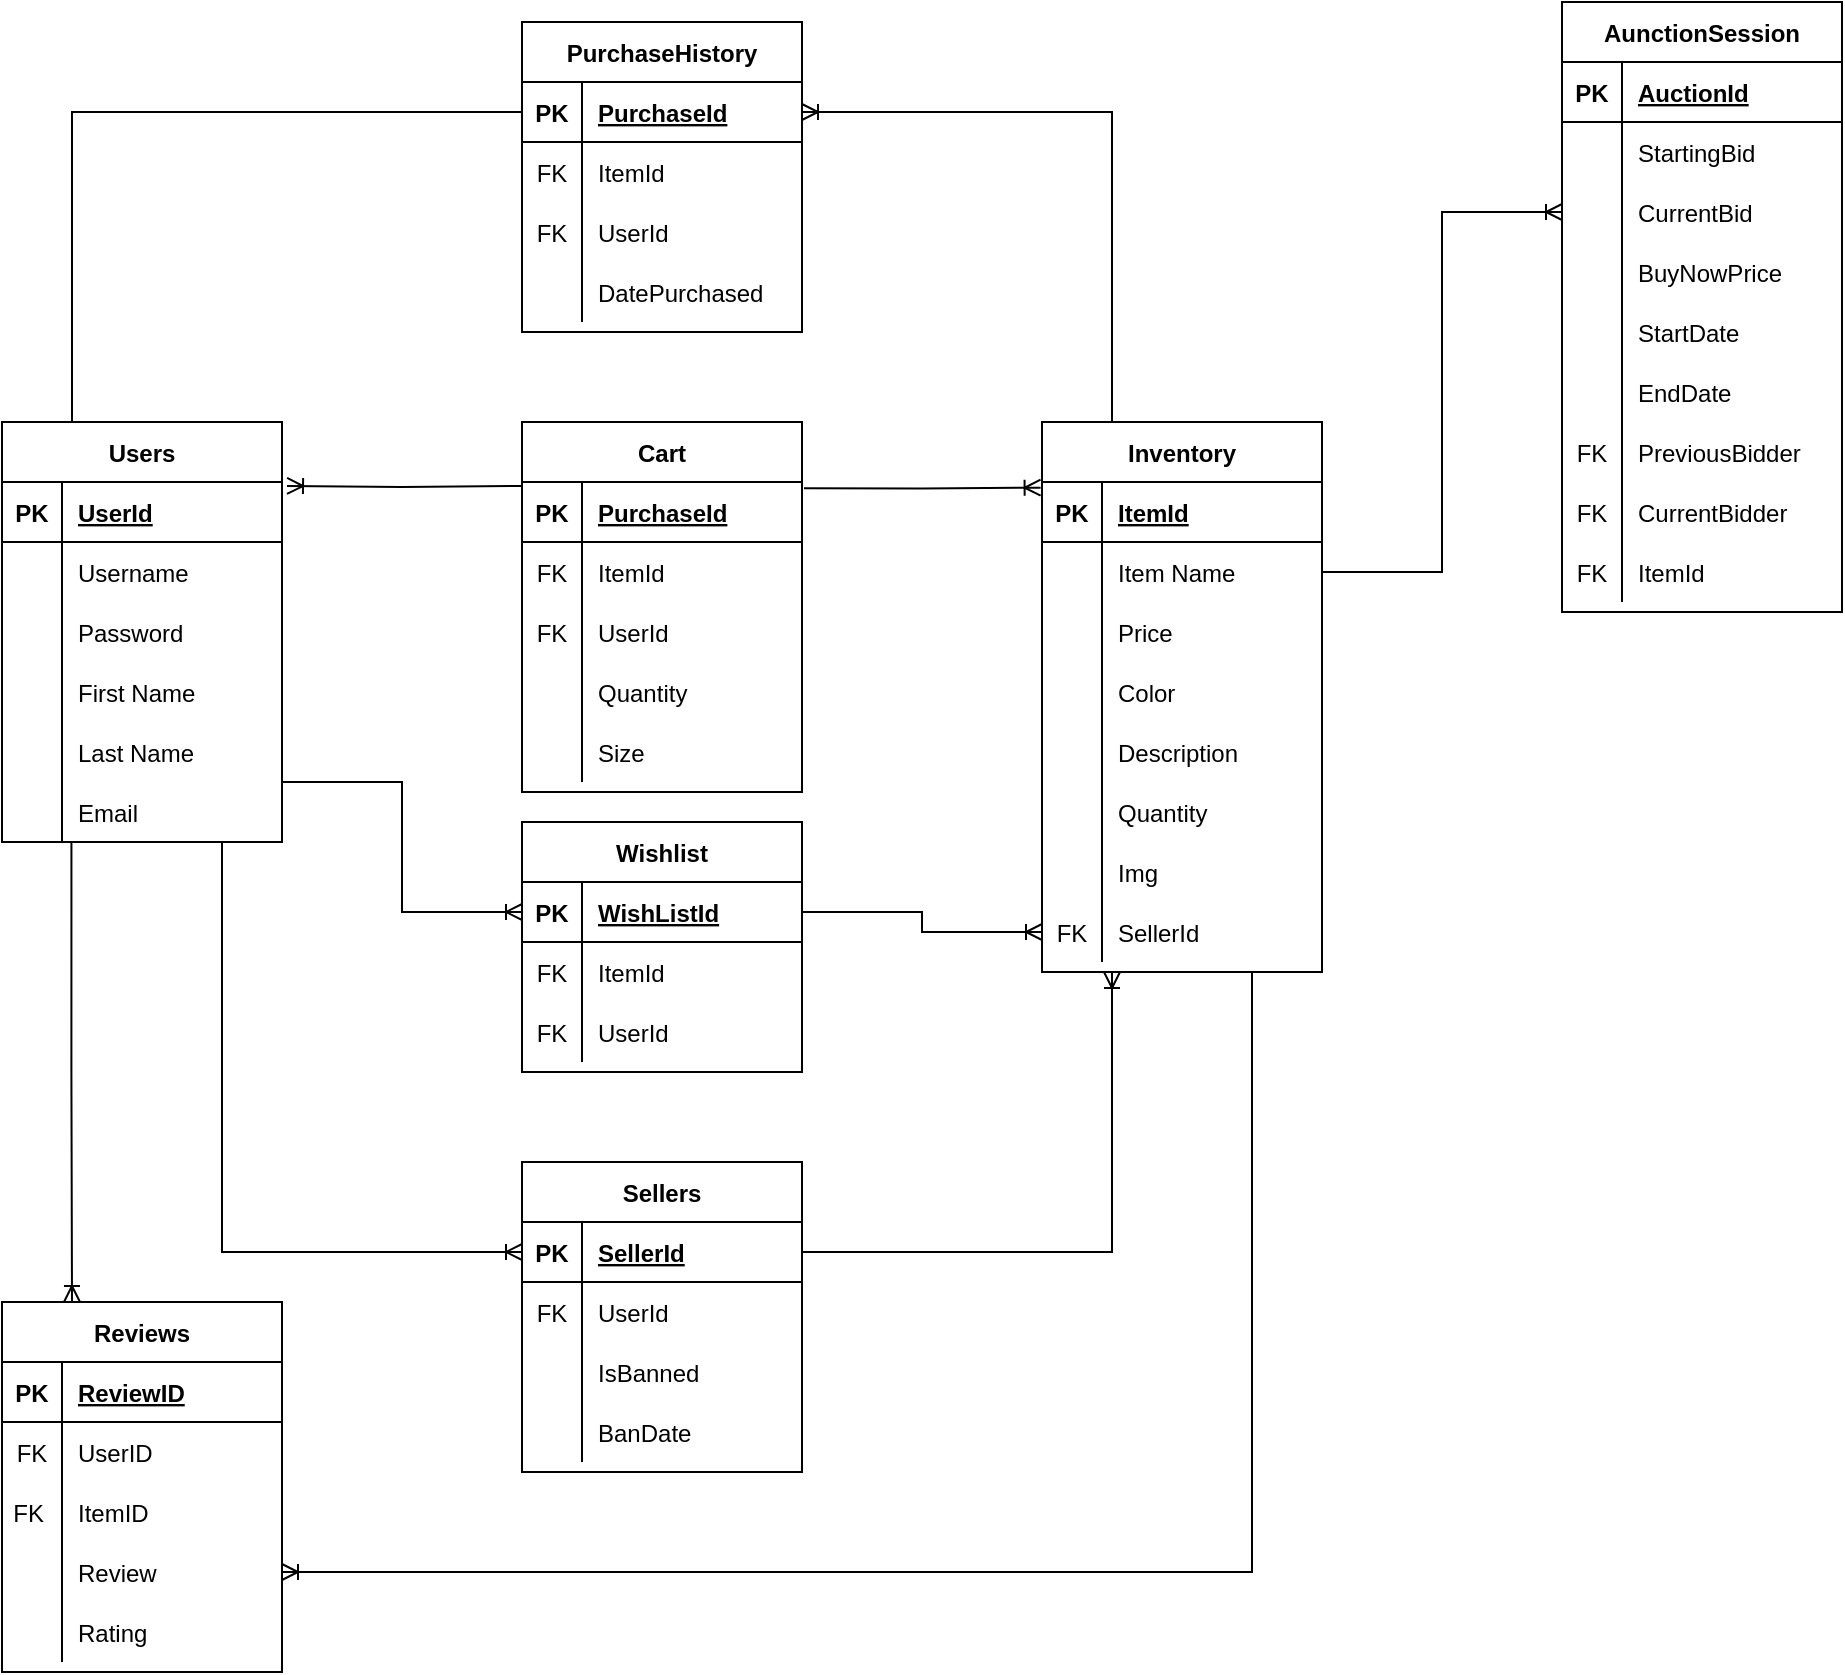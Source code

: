 <mxfile version="17.4.2" type="github">
  <diagram id="7JhVoVxikH07F7QoD8FI" name="Page-2">
    <mxGraphModel dx="886" dy="617" grid="1" gridSize="10" guides="1" tooltips="1" connect="1" arrows="1" fold="1" page="1" pageScale="1" pageWidth="1100" pageHeight="850" math="0" shadow="0">
      <root>
        <mxCell id="oi6qNUU9MiPh9IPBVdOW-0" />
        <mxCell id="oi6qNUU9MiPh9IPBVdOW-1" parent="oi6qNUU9MiPh9IPBVdOW-0" />
        <mxCell id="oi6qNUU9MiPh9IPBVdOW-2" value="Sellers" style="shape=table;startSize=30;container=1;collapsible=1;childLayout=tableLayout;fixedRows=1;rowLines=0;fontStyle=1;align=center;resizeLast=1;" parent="oi6qNUU9MiPh9IPBVdOW-1" vertex="1">
          <mxGeometry x="300" y="588" width="140" height="155" as="geometry" />
        </mxCell>
        <mxCell id="oi6qNUU9MiPh9IPBVdOW-3" value="" style="shape=partialRectangle;collapsible=0;dropTarget=0;pointerEvents=0;fillColor=none;points=[[0,0.5],[1,0.5]];portConstraint=eastwest;top=0;left=0;right=0;bottom=1;" parent="oi6qNUU9MiPh9IPBVdOW-2" vertex="1">
          <mxGeometry y="30" width="140" height="30" as="geometry" />
        </mxCell>
        <mxCell id="oi6qNUU9MiPh9IPBVdOW-4" value="PK" style="shape=partialRectangle;overflow=hidden;connectable=0;fillColor=none;top=0;left=0;bottom=0;right=0;fontStyle=1;" parent="oi6qNUU9MiPh9IPBVdOW-3" vertex="1">
          <mxGeometry width="30" height="30" as="geometry">
            <mxRectangle width="30" height="30" as="alternateBounds" />
          </mxGeometry>
        </mxCell>
        <mxCell id="oi6qNUU9MiPh9IPBVdOW-5" value="SellerId" style="shape=partialRectangle;overflow=hidden;connectable=0;fillColor=none;top=0;left=0;bottom=0;right=0;align=left;spacingLeft=6;fontStyle=5;" parent="oi6qNUU9MiPh9IPBVdOW-3" vertex="1">
          <mxGeometry x="30" width="110" height="30" as="geometry">
            <mxRectangle width="110" height="30" as="alternateBounds" />
          </mxGeometry>
        </mxCell>
        <mxCell id="oi6qNUU9MiPh9IPBVdOW-6" value="" style="shape=partialRectangle;collapsible=0;dropTarget=0;pointerEvents=0;fillColor=none;points=[[0,0.5],[1,0.5]];portConstraint=eastwest;top=0;left=0;right=0;bottom=0;" parent="oi6qNUU9MiPh9IPBVdOW-2" vertex="1">
          <mxGeometry y="60" width="140" height="30" as="geometry" />
        </mxCell>
        <mxCell id="oi6qNUU9MiPh9IPBVdOW-7" value="FK" style="shape=partialRectangle;overflow=hidden;connectable=0;fillColor=none;top=0;left=0;bottom=0;right=0;" parent="oi6qNUU9MiPh9IPBVdOW-6" vertex="1">
          <mxGeometry width="30" height="30" as="geometry">
            <mxRectangle width="30" height="30" as="alternateBounds" />
          </mxGeometry>
        </mxCell>
        <mxCell id="oi6qNUU9MiPh9IPBVdOW-8" value="UserId" style="shape=partialRectangle;overflow=hidden;connectable=0;fillColor=none;top=0;left=0;bottom=0;right=0;align=left;spacingLeft=6;" parent="oi6qNUU9MiPh9IPBVdOW-6" vertex="1">
          <mxGeometry x="30" width="110" height="30" as="geometry">
            <mxRectangle width="110" height="30" as="alternateBounds" />
          </mxGeometry>
        </mxCell>
        <mxCell id="MBwBNCy9xlh3cjOg1fX7-0" style="shape=partialRectangle;collapsible=0;dropTarget=0;pointerEvents=0;fillColor=none;points=[[0,0.5],[1,0.5]];portConstraint=eastwest;top=0;left=0;right=0;bottom=0;" parent="oi6qNUU9MiPh9IPBVdOW-2" vertex="1">
          <mxGeometry y="90" width="140" height="30" as="geometry" />
        </mxCell>
        <mxCell id="MBwBNCy9xlh3cjOg1fX7-1" style="shape=partialRectangle;overflow=hidden;connectable=0;fillColor=none;top=0;left=0;bottom=0;right=0;" parent="MBwBNCy9xlh3cjOg1fX7-0" vertex="1">
          <mxGeometry width="30" height="30" as="geometry">
            <mxRectangle width="30" height="30" as="alternateBounds" />
          </mxGeometry>
        </mxCell>
        <mxCell id="MBwBNCy9xlh3cjOg1fX7-2" value="IsBanned" style="shape=partialRectangle;overflow=hidden;connectable=0;fillColor=none;top=0;left=0;bottom=0;right=0;align=left;spacingLeft=6;" parent="MBwBNCy9xlh3cjOg1fX7-0" vertex="1">
          <mxGeometry x="30" width="110" height="30" as="geometry">
            <mxRectangle width="110" height="30" as="alternateBounds" />
          </mxGeometry>
        </mxCell>
        <mxCell id="66dwfi4fmswbgSh-Gq48-25" style="shape=partialRectangle;collapsible=0;dropTarget=0;pointerEvents=0;fillColor=none;points=[[0,0.5],[1,0.5]];portConstraint=eastwest;top=0;left=0;right=0;bottom=0;" parent="oi6qNUU9MiPh9IPBVdOW-2" vertex="1">
          <mxGeometry y="120" width="140" height="30" as="geometry" />
        </mxCell>
        <mxCell id="66dwfi4fmswbgSh-Gq48-26" style="shape=partialRectangle;overflow=hidden;connectable=0;fillColor=none;top=0;left=0;bottom=0;right=0;" parent="66dwfi4fmswbgSh-Gq48-25" vertex="1">
          <mxGeometry width="30" height="30" as="geometry">
            <mxRectangle width="30" height="30" as="alternateBounds" />
          </mxGeometry>
        </mxCell>
        <mxCell id="66dwfi4fmswbgSh-Gq48-27" value="BanDate" style="shape=partialRectangle;overflow=hidden;connectable=0;fillColor=none;top=0;left=0;bottom=0;right=0;align=left;spacingLeft=6;" parent="66dwfi4fmswbgSh-Gq48-25" vertex="1">
          <mxGeometry x="30" width="110" height="30" as="geometry">
            <mxRectangle width="110" height="30" as="alternateBounds" />
          </mxGeometry>
        </mxCell>
        <mxCell id="5vyccFxWy9Sp275mOapR-0" value="" style="edgeStyle=orthogonalEdgeStyle;rounded=0;orthogonalLoop=1;jettySize=auto;html=1;startArrow=none;startFill=0;endArrow=ERoneToMany;endFill=0;entryX=1;entryY=0.5;entryDx=0;entryDy=0;exitX=0.25;exitY=0;exitDx=0;exitDy=0;" parent="oi6qNUU9MiPh9IPBVdOW-1" source="oi6qNUU9MiPh9IPBVdOW-9" target="oi6qNUU9MiPh9IPBVdOW-65" edge="1">
          <mxGeometry relative="1" as="geometry" />
        </mxCell>
        <mxCell id="oi6qNUU9MiPh9IPBVdOW-9" value="Inventory" style="shape=table;startSize=30;container=1;collapsible=1;childLayout=tableLayout;fixedRows=1;rowLines=0;fontStyle=1;align=center;resizeLast=1;" parent="oi6qNUU9MiPh9IPBVdOW-1" vertex="1">
          <mxGeometry x="560" y="218" width="140" height="275" as="geometry" />
        </mxCell>
        <mxCell id="oi6qNUU9MiPh9IPBVdOW-10" value="" style="shape=partialRectangle;collapsible=0;dropTarget=0;pointerEvents=0;fillColor=none;points=[[0,0.5],[1,0.5]];portConstraint=eastwest;top=0;left=0;right=0;bottom=1;" parent="oi6qNUU9MiPh9IPBVdOW-9" vertex="1">
          <mxGeometry y="30" width="140" height="30" as="geometry" />
        </mxCell>
        <mxCell id="oi6qNUU9MiPh9IPBVdOW-11" value="PK" style="shape=partialRectangle;overflow=hidden;connectable=0;fillColor=none;top=0;left=0;bottom=0;right=0;fontStyle=1;" parent="oi6qNUU9MiPh9IPBVdOW-10" vertex="1">
          <mxGeometry width="30" height="30" as="geometry">
            <mxRectangle width="30" height="30" as="alternateBounds" />
          </mxGeometry>
        </mxCell>
        <mxCell id="oi6qNUU9MiPh9IPBVdOW-12" value="ItemId" style="shape=partialRectangle;overflow=hidden;connectable=0;fillColor=none;top=0;left=0;bottom=0;right=0;align=left;spacingLeft=6;fontStyle=5;" parent="oi6qNUU9MiPh9IPBVdOW-10" vertex="1">
          <mxGeometry x="30" width="110" height="30" as="geometry">
            <mxRectangle width="110" height="30" as="alternateBounds" />
          </mxGeometry>
        </mxCell>
        <mxCell id="oi6qNUU9MiPh9IPBVdOW-13" value="" style="shape=partialRectangle;collapsible=0;dropTarget=0;pointerEvents=0;fillColor=none;points=[[0,0.5],[1,0.5]];portConstraint=eastwest;top=0;left=0;right=0;bottom=0;" parent="oi6qNUU9MiPh9IPBVdOW-9" vertex="1">
          <mxGeometry y="60" width="140" height="30" as="geometry" />
        </mxCell>
        <mxCell id="oi6qNUU9MiPh9IPBVdOW-14" value="" style="shape=partialRectangle;overflow=hidden;connectable=0;fillColor=none;top=0;left=0;bottom=0;right=0;" parent="oi6qNUU9MiPh9IPBVdOW-13" vertex="1">
          <mxGeometry width="30" height="30" as="geometry">
            <mxRectangle width="30" height="30" as="alternateBounds" />
          </mxGeometry>
        </mxCell>
        <mxCell id="oi6qNUU9MiPh9IPBVdOW-15" value="Item Name" style="shape=partialRectangle;overflow=hidden;connectable=0;fillColor=none;top=0;left=0;bottom=0;right=0;align=left;spacingLeft=6;" parent="oi6qNUU9MiPh9IPBVdOW-13" vertex="1">
          <mxGeometry x="30" width="110" height="30" as="geometry">
            <mxRectangle width="110" height="30" as="alternateBounds" />
          </mxGeometry>
        </mxCell>
        <mxCell id="0i8j4x4vWlWkFWmHHSfJ-0" style="shape=partialRectangle;collapsible=0;dropTarget=0;pointerEvents=0;fillColor=none;points=[[0,0.5],[1,0.5]];portConstraint=eastwest;top=0;left=0;right=0;bottom=0;" vertex="1" parent="oi6qNUU9MiPh9IPBVdOW-9">
          <mxGeometry y="90" width="140" height="30" as="geometry" />
        </mxCell>
        <mxCell id="0i8j4x4vWlWkFWmHHSfJ-1" style="shape=partialRectangle;overflow=hidden;connectable=0;fillColor=none;top=0;left=0;bottom=0;right=0;" vertex="1" parent="0i8j4x4vWlWkFWmHHSfJ-0">
          <mxGeometry width="30" height="30" as="geometry">
            <mxRectangle width="30" height="30" as="alternateBounds" />
          </mxGeometry>
        </mxCell>
        <mxCell id="0i8j4x4vWlWkFWmHHSfJ-2" value="Price" style="shape=partialRectangle;overflow=hidden;connectable=0;fillColor=none;top=0;left=0;bottom=0;right=0;align=left;spacingLeft=6;" vertex="1" parent="0i8j4x4vWlWkFWmHHSfJ-0">
          <mxGeometry x="30" width="110" height="30" as="geometry">
            <mxRectangle width="110" height="30" as="alternateBounds" />
          </mxGeometry>
        </mxCell>
        <mxCell id="0i8j4x4vWlWkFWmHHSfJ-3" style="shape=partialRectangle;collapsible=0;dropTarget=0;pointerEvents=0;fillColor=none;points=[[0,0.5],[1,0.5]];portConstraint=eastwest;top=0;left=0;right=0;bottom=0;" vertex="1" parent="oi6qNUU9MiPh9IPBVdOW-9">
          <mxGeometry y="120" width="140" height="30" as="geometry" />
        </mxCell>
        <mxCell id="0i8j4x4vWlWkFWmHHSfJ-4" style="shape=partialRectangle;overflow=hidden;connectable=0;fillColor=none;top=0;left=0;bottom=0;right=0;" vertex="1" parent="0i8j4x4vWlWkFWmHHSfJ-3">
          <mxGeometry width="30" height="30" as="geometry">
            <mxRectangle width="30" height="30" as="alternateBounds" />
          </mxGeometry>
        </mxCell>
        <mxCell id="0i8j4x4vWlWkFWmHHSfJ-5" value="Color" style="shape=partialRectangle;overflow=hidden;connectable=0;fillColor=none;top=0;left=0;bottom=0;right=0;align=left;spacingLeft=6;" vertex="1" parent="0i8j4x4vWlWkFWmHHSfJ-3">
          <mxGeometry x="30" width="110" height="30" as="geometry">
            <mxRectangle width="110" height="30" as="alternateBounds" />
          </mxGeometry>
        </mxCell>
        <mxCell id="oi6qNUU9MiPh9IPBVdOW-16" value="" style="shape=partialRectangle;collapsible=0;dropTarget=0;pointerEvents=0;fillColor=none;points=[[0,0.5],[1,0.5]];portConstraint=eastwest;top=0;left=0;right=0;bottom=0;" parent="oi6qNUU9MiPh9IPBVdOW-9" vertex="1">
          <mxGeometry y="150" width="140" height="30" as="geometry" />
        </mxCell>
        <mxCell id="oi6qNUU9MiPh9IPBVdOW-17" value="" style="shape=partialRectangle;overflow=hidden;connectable=0;fillColor=none;top=0;left=0;bottom=0;right=0;" parent="oi6qNUU9MiPh9IPBVdOW-16" vertex="1">
          <mxGeometry width="30" height="30" as="geometry">
            <mxRectangle width="30" height="30" as="alternateBounds" />
          </mxGeometry>
        </mxCell>
        <mxCell id="oi6qNUU9MiPh9IPBVdOW-18" value="Description" style="shape=partialRectangle;overflow=hidden;connectable=0;fillColor=none;top=0;left=0;bottom=0;right=0;align=left;spacingLeft=6;" parent="oi6qNUU9MiPh9IPBVdOW-16" vertex="1">
          <mxGeometry x="30" width="110" height="30" as="geometry">
            <mxRectangle width="110" height="30" as="alternateBounds" />
          </mxGeometry>
        </mxCell>
        <mxCell id="oi6qNUU9MiPh9IPBVdOW-19" style="shape=partialRectangle;collapsible=0;dropTarget=0;pointerEvents=0;fillColor=none;points=[[0,0.5],[1,0.5]];portConstraint=eastwest;top=0;left=0;right=0;bottom=0;" parent="oi6qNUU9MiPh9IPBVdOW-9" vertex="1">
          <mxGeometry y="180" width="140" height="30" as="geometry" />
        </mxCell>
        <mxCell id="oi6qNUU9MiPh9IPBVdOW-20" style="shape=partialRectangle;overflow=hidden;connectable=0;fillColor=none;top=0;left=0;bottom=0;right=0;" parent="oi6qNUU9MiPh9IPBVdOW-19" vertex="1">
          <mxGeometry width="30" height="30" as="geometry">
            <mxRectangle width="30" height="30" as="alternateBounds" />
          </mxGeometry>
        </mxCell>
        <mxCell id="oi6qNUU9MiPh9IPBVdOW-21" value="Quantity" style="shape=partialRectangle;overflow=hidden;connectable=0;fillColor=none;top=0;left=0;bottom=0;right=0;align=left;spacingLeft=6;" parent="oi6qNUU9MiPh9IPBVdOW-19" vertex="1">
          <mxGeometry x="30" width="110" height="30" as="geometry">
            <mxRectangle width="110" height="30" as="alternateBounds" />
          </mxGeometry>
        </mxCell>
        <mxCell id="0i8j4x4vWlWkFWmHHSfJ-39" style="shape=partialRectangle;collapsible=0;dropTarget=0;pointerEvents=0;fillColor=none;points=[[0,0.5],[1,0.5]];portConstraint=eastwest;top=0;left=0;right=0;bottom=0;" vertex="1" parent="oi6qNUU9MiPh9IPBVdOW-9">
          <mxGeometry y="210" width="140" height="30" as="geometry" />
        </mxCell>
        <mxCell id="0i8j4x4vWlWkFWmHHSfJ-40" style="shape=partialRectangle;overflow=hidden;connectable=0;fillColor=none;top=0;left=0;bottom=0;right=0;" vertex="1" parent="0i8j4x4vWlWkFWmHHSfJ-39">
          <mxGeometry width="30" height="30" as="geometry">
            <mxRectangle width="30" height="30" as="alternateBounds" />
          </mxGeometry>
        </mxCell>
        <mxCell id="0i8j4x4vWlWkFWmHHSfJ-41" value="Img" style="shape=partialRectangle;overflow=hidden;connectable=0;fillColor=none;top=0;left=0;bottom=0;right=0;align=left;spacingLeft=6;" vertex="1" parent="0i8j4x4vWlWkFWmHHSfJ-39">
          <mxGeometry x="30" width="110" height="30" as="geometry">
            <mxRectangle width="110" height="30" as="alternateBounds" />
          </mxGeometry>
        </mxCell>
        <mxCell id="oi6qNUU9MiPh9IPBVdOW-22" style="shape=partialRectangle;collapsible=0;dropTarget=0;pointerEvents=0;fillColor=none;points=[[0,0.5],[1,0.5]];portConstraint=eastwest;top=0;left=0;right=0;bottom=0;" parent="oi6qNUU9MiPh9IPBVdOW-9" vertex="1">
          <mxGeometry y="240" width="140" height="30" as="geometry" />
        </mxCell>
        <mxCell id="oi6qNUU9MiPh9IPBVdOW-23" value="FK" style="shape=partialRectangle;overflow=hidden;connectable=0;fillColor=none;top=0;left=0;bottom=0;right=0;" parent="oi6qNUU9MiPh9IPBVdOW-22" vertex="1">
          <mxGeometry width="30" height="30" as="geometry">
            <mxRectangle width="30" height="30" as="alternateBounds" />
          </mxGeometry>
        </mxCell>
        <mxCell id="oi6qNUU9MiPh9IPBVdOW-24" value="SellerId" style="shape=partialRectangle;overflow=hidden;connectable=0;fillColor=none;top=0;left=0;bottom=0;right=0;align=left;spacingLeft=6;" parent="oi6qNUU9MiPh9IPBVdOW-22" vertex="1">
          <mxGeometry x="30" width="110" height="30" as="geometry">
            <mxRectangle width="110" height="30" as="alternateBounds" />
          </mxGeometry>
        </mxCell>
        <mxCell id="oi6qNUU9MiPh9IPBVdOW-25" value="Users" style="shape=table;startSize=30;container=1;collapsible=1;childLayout=tableLayout;fixedRows=1;rowLines=0;fontStyle=1;align=center;resizeLast=1;" parent="oi6qNUU9MiPh9IPBVdOW-1" vertex="1">
          <mxGeometry x="40" y="218" width="140" height="210" as="geometry" />
        </mxCell>
        <mxCell id="oi6qNUU9MiPh9IPBVdOW-26" value="" style="shape=partialRectangle;collapsible=0;dropTarget=0;pointerEvents=0;fillColor=none;points=[[0,0.5],[1,0.5]];portConstraint=eastwest;top=0;left=0;right=0;bottom=1;" parent="oi6qNUU9MiPh9IPBVdOW-25" vertex="1">
          <mxGeometry y="30" width="140" height="30" as="geometry" />
        </mxCell>
        <mxCell id="oi6qNUU9MiPh9IPBVdOW-27" value="PK" style="shape=partialRectangle;overflow=hidden;connectable=0;fillColor=none;top=0;left=0;bottom=0;right=0;fontStyle=1;" parent="oi6qNUU9MiPh9IPBVdOW-26" vertex="1">
          <mxGeometry width="30" height="30" as="geometry">
            <mxRectangle width="30" height="30" as="alternateBounds" />
          </mxGeometry>
        </mxCell>
        <mxCell id="oi6qNUU9MiPh9IPBVdOW-28" value="UserId" style="shape=partialRectangle;overflow=hidden;connectable=0;fillColor=none;top=0;left=0;bottom=0;right=0;align=left;spacingLeft=6;fontStyle=5;" parent="oi6qNUU9MiPh9IPBVdOW-26" vertex="1">
          <mxGeometry x="30" width="110" height="30" as="geometry">
            <mxRectangle width="110" height="30" as="alternateBounds" />
          </mxGeometry>
        </mxCell>
        <mxCell id="oi6qNUU9MiPh9IPBVdOW-29" value="" style="shape=partialRectangle;collapsible=0;dropTarget=0;pointerEvents=0;fillColor=none;points=[[0,0.5],[1,0.5]];portConstraint=eastwest;top=0;left=0;right=0;bottom=0;" parent="oi6qNUU9MiPh9IPBVdOW-25" vertex="1">
          <mxGeometry y="60" width="140" height="30" as="geometry" />
        </mxCell>
        <mxCell id="oi6qNUU9MiPh9IPBVdOW-30" value="" style="shape=partialRectangle;overflow=hidden;connectable=0;fillColor=none;top=0;left=0;bottom=0;right=0;" parent="oi6qNUU9MiPh9IPBVdOW-29" vertex="1">
          <mxGeometry width="30" height="30" as="geometry">
            <mxRectangle width="30" height="30" as="alternateBounds" />
          </mxGeometry>
        </mxCell>
        <mxCell id="oi6qNUU9MiPh9IPBVdOW-31" value="Username" style="shape=partialRectangle;overflow=hidden;connectable=0;fillColor=none;top=0;left=0;bottom=0;right=0;align=left;spacingLeft=6;" parent="oi6qNUU9MiPh9IPBVdOW-29" vertex="1">
          <mxGeometry x="30" width="110" height="30" as="geometry">
            <mxRectangle width="110" height="30" as="alternateBounds" />
          </mxGeometry>
        </mxCell>
        <mxCell id="oi6qNUU9MiPh9IPBVdOW-32" style="shape=partialRectangle;collapsible=0;dropTarget=0;pointerEvents=0;fillColor=none;points=[[0,0.5],[1,0.5]];portConstraint=eastwest;top=0;left=0;right=0;bottom=0;" parent="oi6qNUU9MiPh9IPBVdOW-25" vertex="1">
          <mxGeometry y="90" width="140" height="30" as="geometry" />
        </mxCell>
        <mxCell id="oi6qNUU9MiPh9IPBVdOW-33" style="shape=partialRectangle;overflow=hidden;connectable=0;fillColor=none;top=0;left=0;bottom=0;right=0;" parent="oi6qNUU9MiPh9IPBVdOW-32" vertex="1">
          <mxGeometry width="30" height="30" as="geometry">
            <mxRectangle width="30" height="30" as="alternateBounds" />
          </mxGeometry>
        </mxCell>
        <mxCell id="oi6qNUU9MiPh9IPBVdOW-34" value="Password" style="shape=partialRectangle;overflow=hidden;connectable=0;fillColor=none;top=0;left=0;bottom=0;right=0;align=left;spacingLeft=6;" parent="oi6qNUU9MiPh9IPBVdOW-32" vertex="1">
          <mxGeometry x="30" width="110" height="30" as="geometry">
            <mxRectangle width="110" height="30" as="alternateBounds" />
          </mxGeometry>
        </mxCell>
        <mxCell id="oi6qNUU9MiPh9IPBVdOW-35" style="shape=partialRectangle;collapsible=0;dropTarget=0;pointerEvents=0;fillColor=none;points=[[0,0.5],[1,0.5]];portConstraint=eastwest;top=0;left=0;right=0;bottom=0;" parent="oi6qNUU9MiPh9IPBVdOW-25" vertex="1">
          <mxGeometry y="120" width="140" height="30" as="geometry" />
        </mxCell>
        <mxCell id="oi6qNUU9MiPh9IPBVdOW-36" style="shape=partialRectangle;overflow=hidden;connectable=0;fillColor=none;top=0;left=0;bottom=0;right=0;" parent="oi6qNUU9MiPh9IPBVdOW-35" vertex="1">
          <mxGeometry width="30" height="30" as="geometry">
            <mxRectangle width="30" height="30" as="alternateBounds" />
          </mxGeometry>
        </mxCell>
        <mxCell id="oi6qNUU9MiPh9IPBVdOW-37" value="First Name" style="shape=partialRectangle;overflow=hidden;connectable=0;fillColor=none;top=0;left=0;bottom=0;right=0;align=left;spacingLeft=6;" parent="oi6qNUU9MiPh9IPBVdOW-35" vertex="1">
          <mxGeometry x="30" width="110" height="30" as="geometry">
            <mxRectangle width="110" height="30" as="alternateBounds" />
          </mxGeometry>
        </mxCell>
        <mxCell id="oi6qNUU9MiPh9IPBVdOW-38" style="shape=partialRectangle;collapsible=0;dropTarget=0;pointerEvents=0;fillColor=none;points=[[0,0.5],[1,0.5]];portConstraint=eastwest;top=0;left=0;right=0;bottom=0;" parent="oi6qNUU9MiPh9IPBVdOW-25" vertex="1">
          <mxGeometry y="150" width="140" height="30" as="geometry" />
        </mxCell>
        <mxCell id="oi6qNUU9MiPh9IPBVdOW-39" style="shape=partialRectangle;overflow=hidden;connectable=0;fillColor=none;top=0;left=0;bottom=0;right=0;" parent="oi6qNUU9MiPh9IPBVdOW-38" vertex="1">
          <mxGeometry width="30" height="30" as="geometry">
            <mxRectangle width="30" height="30" as="alternateBounds" />
          </mxGeometry>
        </mxCell>
        <mxCell id="oi6qNUU9MiPh9IPBVdOW-40" value="Last Name" style="shape=partialRectangle;overflow=hidden;connectable=0;fillColor=none;top=0;left=0;bottom=0;right=0;align=left;spacingLeft=6;" parent="oi6qNUU9MiPh9IPBVdOW-38" vertex="1">
          <mxGeometry x="30" width="110" height="30" as="geometry">
            <mxRectangle width="110" height="30" as="alternateBounds" />
          </mxGeometry>
        </mxCell>
        <mxCell id="oi6qNUU9MiPh9IPBVdOW-41" style="shape=partialRectangle;collapsible=0;dropTarget=0;pointerEvents=0;fillColor=none;points=[[0,0.5],[1,0.5]];portConstraint=eastwest;top=0;left=0;right=0;bottom=0;" parent="oi6qNUU9MiPh9IPBVdOW-25" vertex="1">
          <mxGeometry y="180" width="140" height="30" as="geometry" />
        </mxCell>
        <mxCell id="oi6qNUU9MiPh9IPBVdOW-42" style="shape=partialRectangle;overflow=hidden;connectable=0;fillColor=none;top=0;left=0;bottom=0;right=0;" parent="oi6qNUU9MiPh9IPBVdOW-41" vertex="1">
          <mxGeometry width="30" height="30" as="geometry">
            <mxRectangle width="30" height="30" as="alternateBounds" />
          </mxGeometry>
        </mxCell>
        <mxCell id="oi6qNUU9MiPh9IPBVdOW-43" value="Email" style="shape=partialRectangle;overflow=hidden;connectable=0;fillColor=none;top=0;left=0;bottom=0;right=0;align=left;spacingLeft=6;" parent="oi6qNUU9MiPh9IPBVdOW-41" vertex="1">
          <mxGeometry x="30" width="110" height="30" as="geometry">
            <mxRectangle width="110" height="30" as="alternateBounds" />
          </mxGeometry>
        </mxCell>
        <mxCell id="66dwfi4fmswbgSh-Gq48-31" style="edgeStyle=orthogonalEdgeStyle;rounded=0;orthogonalLoop=1;jettySize=auto;html=1;endArrow=ERoneToMany;endFill=0;entryX=1.018;entryY=0.065;entryDx=0;entryDy=0;entryPerimeter=0;" parent="oi6qNUU9MiPh9IPBVdOW-1" target="oi6qNUU9MiPh9IPBVdOW-26" edge="1">
          <mxGeometry relative="1" as="geometry">
            <mxPoint x="300" y="250" as="sourcePoint" />
          </mxGeometry>
        </mxCell>
        <mxCell id="bgZkSCTNTY7DXZVQVt3U-2" value="" style="edgeStyle=orthogonalEdgeStyle;rounded=0;orthogonalLoop=1;jettySize=auto;html=1;startArrow=none;startFill=0;endArrow=ERoneToMany;endFill=0;exitX=1.007;exitY=0.106;exitDx=0;exitDy=0;entryX=-0.005;entryY=0.094;entryDx=0;entryDy=0;entryPerimeter=0;exitPerimeter=0;" parent="oi6qNUU9MiPh9IPBVdOW-1" source="oi6qNUU9MiPh9IPBVdOW-55" target="oi6qNUU9MiPh9IPBVdOW-10" edge="1">
          <mxGeometry relative="1" as="geometry">
            <mxPoint x="440" y="338" as="targetPoint" />
          </mxGeometry>
        </mxCell>
        <mxCell id="oi6qNUU9MiPh9IPBVdOW-54" value="Cart" style="shape=table;startSize=30;container=1;collapsible=1;childLayout=tableLayout;fixedRows=1;rowLines=0;fontStyle=1;align=center;resizeLast=1;" parent="oi6qNUU9MiPh9IPBVdOW-1" vertex="1">
          <mxGeometry x="300" y="218" width="140" height="185" as="geometry" />
        </mxCell>
        <mxCell id="oi6qNUU9MiPh9IPBVdOW-55" value="" style="shape=partialRectangle;collapsible=0;dropTarget=0;pointerEvents=0;fillColor=none;points=[[0,0.5],[1,0.5]];portConstraint=eastwest;top=0;left=0;right=0;bottom=1;" parent="oi6qNUU9MiPh9IPBVdOW-54" vertex="1">
          <mxGeometry y="30" width="140" height="30" as="geometry" />
        </mxCell>
        <mxCell id="oi6qNUU9MiPh9IPBVdOW-56" value="PK" style="shape=partialRectangle;overflow=hidden;connectable=0;fillColor=none;top=0;left=0;bottom=0;right=0;fontStyle=1;" parent="oi6qNUU9MiPh9IPBVdOW-55" vertex="1">
          <mxGeometry width="30" height="30" as="geometry">
            <mxRectangle width="30" height="30" as="alternateBounds" />
          </mxGeometry>
        </mxCell>
        <mxCell id="oi6qNUU9MiPh9IPBVdOW-57" value="PurchaseId" style="shape=partialRectangle;overflow=hidden;connectable=0;fillColor=none;top=0;left=0;bottom=0;right=0;align=left;spacingLeft=6;fontStyle=5;" parent="oi6qNUU9MiPh9IPBVdOW-55" vertex="1">
          <mxGeometry x="30" width="110" height="30" as="geometry">
            <mxRectangle width="110" height="30" as="alternateBounds" />
          </mxGeometry>
        </mxCell>
        <mxCell id="66dwfi4fmswbgSh-Gq48-28" style="shape=partialRectangle;collapsible=0;dropTarget=0;pointerEvents=0;fillColor=none;points=[[0,0.5],[1,0.5]];portConstraint=eastwest;top=0;left=0;right=0;bottom=0;" parent="oi6qNUU9MiPh9IPBVdOW-54" vertex="1">
          <mxGeometry y="60" width="140" height="30" as="geometry" />
        </mxCell>
        <mxCell id="66dwfi4fmswbgSh-Gq48-29" value="FK" style="shape=partialRectangle;overflow=hidden;connectable=0;fillColor=none;top=0;left=0;bottom=0;right=0;" parent="66dwfi4fmswbgSh-Gq48-28" vertex="1">
          <mxGeometry width="30" height="30" as="geometry">
            <mxRectangle width="30" height="30" as="alternateBounds" />
          </mxGeometry>
        </mxCell>
        <mxCell id="66dwfi4fmswbgSh-Gq48-30" value="ItemId" style="shape=partialRectangle;overflow=hidden;connectable=0;fillColor=none;top=0;left=0;bottom=0;right=0;align=left;spacingLeft=6;" parent="66dwfi4fmswbgSh-Gq48-28" vertex="1">
          <mxGeometry x="30" width="110" height="30" as="geometry">
            <mxRectangle width="110" height="30" as="alternateBounds" />
          </mxGeometry>
        </mxCell>
        <mxCell id="oi6qNUU9MiPh9IPBVdOW-61" style="shape=partialRectangle;collapsible=0;dropTarget=0;pointerEvents=0;fillColor=none;points=[[0,0.5],[1,0.5]];portConstraint=eastwest;top=0;left=0;right=0;bottom=0;" parent="oi6qNUU9MiPh9IPBVdOW-54" vertex="1">
          <mxGeometry y="90" width="140" height="30" as="geometry" />
        </mxCell>
        <mxCell id="oi6qNUU9MiPh9IPBVdOW-62" value="FK" style="shape=partialRectangle;overflow=hidden;connectable=0;fillColor=none;top=0;left=0;bottom=0;right=0;" parent="oi6qNUU9MiPh9IPBVdOW-61" vertex="1">
          <mxGeometry width="30" height="30" as="geometry">
            <mxRectangle width="30" height="30" as="alternateBounds" />
          </mxGeometry>
        </mxCell>
        <mxCell id="oi6qNUU9MiPh9IPBVdOW-63" value="UserId" style="shape=partialRectangle;overflow=hidden;connectable=0;fillColor=none;top=0;left=0;bottom=0;right=0;align=left;spacingLeft=6;" parent="oi6qNUU9MiPh9IPBVdOW-61" vertex="1">
          <mxGeometry x="30" width="110" height="30" as="geometry">
            <mxRectangle width="110" height="30" as="alternateBounds" />
          </mxGeometry>
        </mxCell>
        <mxCell id="MgyqcniE5hdb9Rb6InU8-43" style="shape=partialRectangle;collapsible=0;dropTarget=0;pointerEvents=0;fillColor=none;points=[[0,0.5],[1,0.5]];portConstraint=eastwest;top=0;left=0;right=0;bottom=0;" parent="oi6qNUU9MiPh9IPBVdOW-54" vertex="1">
          <mxGeometry y="120" width="140" height="30" as="geometry" />
        </mxCell>
        <mxCell id="MgyqcniE5hdb9Rb6InU8-44" style="shape=partialRectangle;overflow=hidden;connectable=0;fillColor=none;top=0;left=0;bottom=0;right=0;" parent="MgyqcniE5hdb9Rb6InU8-43" vertex="1">
          <mxGeometry width="30" height="30" as="geometry">
            <mxRectangle width="30" height="30" as="alternateBounds" />
          </mxGeometry>
        </mxCell>
        <mxCell id="MgyqcniE5hdb9Rb6InU8-45" value="Quantity" style="shape=partialRectangle;overflow=hidden;connectable=0;fillColor=none;top=0;left=0;bottom=0;right=0;align=left;spacingLeft=6;" parent="MgyqcniE5hdb9Rb6InU8-43" vertex="1">
          <mxGeometry x="30" width="110" height="30" as="geometry">
            <mxRectangle width="110" height="30" as="alternateBounds" />
          </mxGeometry>
        </mxCell>
        <mxCell id="0i8j4x4vWlWkFWmHHSfJ-36" style="shape=partialRectangle;collapsible=0;dropTarget=0;pointerEvents=0;fillColor=none;points=[[0,0.5],[1,0.5]];portConstraint=eastwest;top=0;left=0;right=0;bottom=0;" vertex="1" parent="oi6qNUU9MiPh9IPBVdOW-54">
          <mxGeometry y="150" width="140" height="30" as="geometry" />
        </mxCell>
        <mxCell id="0i8j4x4vWlWkFWmHHSfJ-37" style="shape=partialRectangle;overflow=hidden;connectable=0;fillColor=none;top=0;left=0;bottom=0;right=0;" vertex="1" parent="0i8j4x4vWlWkFWmHHSfJ-36">
          <mxGeometry width="30" height="30" as="geometry">
            <mxRectangle width="30" height="30" as="alternateBounds" />
          </mxGeometry>
        </mxCell>
        <mxCell id="0i8j4x4vWlWkFWmHHSfJ-38" value="Size" style="shape=partialRectangle;overflow=hidden;connectable=0;fillColor=none;top=0;left=0;bottom=0;right=0;align=left;spacingLeft=6;" vertex="1" parent="0i8j4x4vWlWkFWmHHSfJ-36">
          <mxGeometry x="30" width="110" height="30" as="geometry">
            <mxRectangle width="110" height="30" as="alternateBounds" />
          </mxGeometry>
        </mxCell>
        <mxCell id="oi6qNUU9MiPh9IPBVdOW-74" value="AunctionSession" style="shape=table;startSize=30;container=1;collapsible=1;childLayout=tableLayout;fixedRows=1;rowLines=0;fontStyle=1;align=center;resizeLast=1;" parent="oi6qNUU9MiPh9IPBVdOW-1" vertex="1">
          <mxGeometry x="820" y="8" width="140" height="305" as="geometry" />
        </mxCell>
        <mxCell id="oi6qNUU9MiPh9IPBVdOW-75" value="" style="shape=partialRectangle;collapsible=0;dropTarget=0;pointerEvents=0;fillColor=none;points=[[0,0.5],[1,0.5]];portConstraint=eastwest;top=0;left=0;right=0;bottom=1;" parent="oi6qNUU9MiPh9IPBVdOW-74" vertex="1">
          <mxGeometry y="30" width="140" height="30" as="geometry" />
        </mxCell>
        <mxCell id="oi6qNUU9MiPh9IPBVdOW-76" value="PK" style="shape=partialRectangle;overflow=hidden;connectable=0;fillColor=none;top=0;left=0;bottom=0;right=0;fontStyle=1;" parent="oi6qNUU9MiPh9IPBVdOW-75" vertex="1">
          <mxGeometry width="30" height="30" as="geometry">
            <mxRectangle width="30" height="30" as="alternateBounds" />
          </mxGeometry>
        </mxCell>
        <mxCell id="oi6qNUU9MiPh9IPBVdOW-77" value="AuctionId" style="shape=partialRectangle;overflow=hidden;connectable=0;fillColor=none;top=0;left=0;bottom=0;right=0;align=left;spacingLeft=6;fontStyle=5;" parent="oi6qNUU9MiPh9IPBVdOW-75" vertex="1">
          <mxGeometry x="30" width="110" height="30" as="geometry">
            <mxRectangle width="110" height="30" as="alternateBounds" />
          </mxGeometry>
        </mxCell>
        <mxCell id="oi6qNUU9MiPh9IPBVdOW-78" value="" style="shape=partialRectangle;collapsible=0;dropTarget=0;pointerEvents=0;fillColor=none;points=[[0,0.5],[1,0.5]];portConstraint=eastwest;top=0;left=0;right=0;bottom=0;" parent="oi6qNUU9MiPh9IPBVdOW-74" vertex="1">
          <mxGeometry y="60" width="140" height="30" as="geometry" />
        </mxCell>
        <mxCell id="oi6qNUU9MiPh9IPBVdOW-79" value="" style="shape=partialRectangle;overflow=hidden;connectable=0;fillColor=none;top=0;left=0;bottom=0;right=0;" parent="oi6qNUU9MiPh9IPBVdOW-78" vertex="1">
          <mxGeometry width="30" height="30" as="geometry">
            <mxRectangle width="30" height="30" as="alternateBounds" />
          </mxGeometry>
        </mxCell>
        <mxCell id="oi6qNUU9MiPh9IPBVdOW-80" value="StartingBid" style="shape=partialRectangle;overflow=hidden;connectable=0;fillColor=none;top=0;left=0;bottom=0;right=0;align=left;spacingLeft=6;" parent="oi6qNUU9MiPh9IPBVdOW-78" vertex="1">
          <mxGeometry x="30" width="110" height="30" as="geometry">
            <mxRectangle width="110" height="30" as="alternateBounds" />
          </mxGeometry>
        </mxCell>
        <mxCell id="oi6qNUU9MiPh9IPBVdOW-81" style="shape=partialRectangle;collapsible=0;dropTarget=0;pointerEvents=0;fillColor=none;points=[[0,0.5],[1,0.5]];portConstraint=eastwest;top=0;left=0;right=0;bottom=0;" parent="oi6qNUU9MiPh9IPBVdOW-74" vertex="1">
          <mxGeometry y="90" width="140" height="30" as="geometry" />
        </mxCell>
        <mxCell id="oi6qNUU9MiPh9IPBVdOW-82" style="shape=partialRectangle;overflow=hidden;connectable=0;fillColor=none;top=0;left=0;bottom=0;right=0;" parent="oi6qNUU9MiPh9IPBVdOW-81" vertex="1">
          <mxGeometry width="30" height="30" as="geometry">
            <mxRectangle width="30" height="30" as="alternateBounds" />
          </mxGeometry>
        </mxCell>
        <mxCell id="oi6qNUU9MiPh9IPBVdOW-83" value="CurrentBid" style="shape=partialRectangle;overflow=hidden;connectable=0;fillColor=none;top=0;left=0;bottom=0;right=0;align=left;spacingLeft=6;" parent="oi6qNUU9MiPh9IPBVdOW-81" vertex="1">
          <mxGeometry x="30" width="110" height="30" as="geometry">
            <mxRectangle width="110" height="30" as="alternateBounds" />
          </mxGeometry>
        </mxCell>
        <mxCell id="oi6qNUU9MiPh9IPBVdOW-87" style="shape=partialRectangle;collapsible=0;dropTarget=0;pointerEvents=0;fillColor=none;points=[[0,0.5],[1,0.5]];portConstraint=eastwest;top=0;left=0;right=0;bottom=0;" parent="oi6qNUU9MiPh9IPBVdOW-74" vertex="1">
          <mxGeometry y="120" width="140" height="30" as="geometry" />
        </mxCell>
        <mxCell id="oi6qNUU9MiPh9IPBVdOW-88" style="shape=partialRectangle;overflow=hidden;connectable=0;fillColor=none;top=0;left=0;bottom=0;right=0;" parent="oi6qNUU9MiPh9IPBVdOW-87" vertex="1">
          <mxGeometry width="30" height="30" as="geometry">
            <mxRectangle width="30" height="30" as="alternateBounds" />
          </mxGeometry>
        </mxCell>
        <mxCell id="oi6qNUU9MiPh9IPBVdOW-89" value="BuyNowPrice" style="shape=partialRectangle;overflow=hidden;connectable=0;fillColor=none;top=0;left=0;bottom=0;right=0;align=left;spacingLeft=6;" parent="oi6qNUU9MiPh9IPBVdOW-87" vertex="1">
          <mxGeometry x="30" width="110" height="30" as="geometry">
            <mxRectangle width="110" height="30" as="alternateBounds" />
          </mxGeometry>
        </mxCell>
        <mxCell id="66dwfi4fmswbgSh-Gq48-9" style="shape=partialRectangle;collapsible=0;dropTarget=0;pointerEvents=0;fillColor=none;points=[[0,0.5],[1,0.5]];portConstraint=eastwest;top=0;left=0;right=0;bottom=0;" parent="oi6qNUU9MiPh9IPBVdOW-74" vertex="1">
          <mxGeometry y="150" width="140" height="30" as="geometry" />
        </mxCell>
        <mxCell id="66dwfi4fmswbgSh-Gq48-10" style="shape=partialRectangle;overflow=hidden;connectable=0;fillColor=none;top=0;left=0;bottom=0;right=0;" parent="66dwfi4fmswbgSh-Gq48-9" vertex="1">
          <mxGeometry width="30" height="30" as="geometry">
            <mxRectangle width="30" height="30" as="alternateBounds" />
          </mxGeometry>
        </mxCell>
        <mxCell id="66dwfi4fmswbgSh-Gq48-11" value="StartDate" style="shape=partialRectangle;overflow=hidden;connectable=0;fillColor=none;top=0;left=0;bottom=0;right=0;align=left;spacingLeft=6;" parent="66dwfi4fmswbgSh-Gq48-9" vertex="1">
          <mxGeometry x="30" width="110" height="30" as="geometry">
            <mxRectangle width="110" height="30" as="alternateBounds" />
          </mxGeometry>
        </mxCell>
        <mxCell id="66dwfi4fmswbgSh-Gq48-6" style="shape=partialRectangle;collapsible=0;dropTarget=0;pointerEvents=0;fillColor=none;points=[[0,0.5],[1,0.5]];portConstraint=eastwest;top=0;left=0;right=0;bottom=0;" parent="oi6qNUU9MiPh9IPBVdOW-74" vertex="1">
          <mxGeometry y="180" width="140" height="30" as="geometry" />
        </mxCell>
        <mxCell id="66dwfi4fmswbgSh-Gq48-7" style="shape=partialRectangle;overflow=hidden;connectable=0;fillColor=none;top=0;left=0;bottom=0;right=0;" parent="66dwfi4fmswbgSh-Gq48-6" vertex="1">
          <mxGeometry width="30" height="30" as="geometry">
            <mxRectangle width="30" height="30" as="alternateBounds" />
          </mxGeometry>
        </mxCell>
        <mxCell id="66dwfi4fmswbgSh-Gq48-8" value="EndDate" style="shape=partialRectangle;overflow=hidden;connectable=0;fillColor=none;top=0;left=0;bottom=0;right=0;align=left;spacingLeft=6;" parent="66dwfi4fmswbgSh-Gq48-6" vertex="1">
          <mxGeometry x="30" width="110" height="30" as="geometry">
            <mxRectangle width="110" height="30" as="alternateBounds" />
          </mxGeometry>
        </mxCell>
        <mxCell id="66dwfi4fmswbgSh-Gq48-3" style="shape=partialRectangle;collapsible=0;dropTarget=0;pointerEvents=0;fillColor=none;points=[[0,0.5],[1,0.5]];portConstraint=eastwest;top=0;left=0;right=0;bottom=0;" parent="oi6qNUU9MiPh9IPBVdOW-74" vertex="1">
          <mxGeometry y="210" width="140" height="30" as="geometry" />
        </mxCell>
        <mxCell id="66dwfi4fmswbgSh-Gq48-4" value="FK" style="shape=partialRectangle;overflow=hidden;connectable=0;fillColor=none;top=0;left=0;bottom=0;right=0;" parent="66dwfi4fmswbgSh-Gq48-3" vertex="1">
          <mxGeometry width="30" height="30" as="geometry">
            <mxRectangle width="30" height="30" as="alternateBounds" />
          </mxGeometry>
        </mxCell>
        <mxCell id="66dwfi4fmswbgSh-Gq48-5" value="PreviousBidder" style="shape=partialRectangle;overflow=hidden;connectable=0;fillColor=none;top=0;left=0;bottom=0;right=0;align=left;spacingLeft=6;" parent="66dwfi4fmswbgSh-Gq48-3" vertex="1">
          <mxGeometry x="30" width="110" height="30" as="geometry">
            <mxRectangle width="110" height="30" as="alternateBounds" />
          </mxGeometry>
        </mxCell>
        <mxCell id="66dwfi4fmswbgSh-Gq48-12" style="shape=partialRectangle;collapsible=0;dropTarget=0;pointerEvents=0;fillColor=none;points=[[0,0.5],[1,0.5]];portConstraint=eastwest;top=0;left=0;right=0;bottom=0;" parent="oi6qNUU9MiPh9IPBVdOW-74" vertex="1">
          <mxGeometry y="240" width="140" height="30" as="geometry" />
        </mxCell>
        <mxCell id="66dwfi4fmswbgSh-Gq48-13" value="FK" style="shape=partialRectangle;overflow=hidden;connectable=0;fillColor=none;top=0;left=0;bottom=0;right=0;" parent="66dwfi4fmswbgSh-Gq48-12" vertex="1">
          <mxGeometry width="30" height="30" as="geometry">
            <mxRectangle width="30" height="30" as="alternateBounds" />
          </mxGeometry>
        </mxCell>
        <mxCell id="66dwfi4fmswbgSh-Gq48-14" value="CurrentBidder" style="shape=partialRectangle;overflow=hidden;connectable=0;fillColor=none;top=0;left=0;bottom=0;right=0;align=left;spacingLeft=6;" parent="66dwfi4fmswbgSh-Gq48-12" vertex="1">
          <mxGeometry x="30" width="110" height="30" as="geometry">
            <mxRectangle width="110" height="30" as="alternateBounds" />
          </mxGeometry>
        </mxCell>
        <mxCell id="oi6qNUU9MiPh9IPBVdOW-90" style="shape=partialRectangle;collapsible=0;dropTarget=0;pointerEvents=0;fillColor=none;points=[[0,0.5],[1,0.5]];portConstraint=eastwest;top=0;left=0;right=0;bottom=0;" parent="oi6qNUU9MiPh9IPBVdOW-74" vertex="1">
          <mxGeometry y="270" width="140" height="30" as="geometry" />
        </mxCell>
        <mxCell id="oi6qNUU9MiPh9IPBVdOW-91" value="FK" style="shape=partialRectangle;overflow=hidden;connectable=0;fillColor=none;top=0;left=0;bottom=0;right=0;" parent="oi6qNUU9MiPh9IPBVdOW-90" vertex="1">
          <mxGeometry width="30" height="30" as="geometry">
            <mxRectangle width="30" height="30" as="alternateBounds" />
          </mxGeometry>
        </mxCell>
        <mxCell id="oi6qNUU9MiPh9IPBVdOW-92" value="ItemId" style="shape=partialRectangle;overflow=hidden;connectable=0;fillColor=none;top=0;left=0;bottom=0;right=0;align=left;spacingLeft=6;" parent="oi6qNUU9MiPh9IPBVdOW-90" vertex="1">
          <mxGeometry x="30" width="110" height="30" as="geometry">
            <mxRectangle width="110" height="30" as="alternateBounds" />
          </mxGeometry>
        </mxCell>
        <mxCell id="oi6qNUU9MiPh9IPBVdOW-93" value="Reviews" style="shape=table;startSize=30;container=1;collapsible=1;childLayout=tableLayout;fixedRows=1;rowLines=0;fontStyle=1;align=center;resizeLast=1;" parent="oi6qNUU9MiPh9IPBVdOW-1" vertex="1">
          <mxGeometry x="40" y="658" width="140" height="185.0" as="geometry" />
        </mxCell>
        <mxCell id="oi6qNUU9MiPh9IPBVdOW-94" value="" style="shape=partialRectangle;collapsible=0;dropTarget=0;pointerEvents=0;fillColor=none;points=[[0,0.5],[1,0.5]];portConstraint=eastwest;top=0;left=0;right=0;bottom=1;" parent="oi6qNUU9MiPh9IPBVdOW-93" vertex="1">
          <mxGeometry y="30" width="140" height="30" as="geometry" />
        </mxCell>
        <mxCell id="oi6qNUU9MiPh9IPBVdOW-95" value="PK" style="shape=partialRectangle;overflow=hidden;connectable=0;fillColor=none;top=0;left=0;bottom=0;right=0;fontStyle=1;" parent="oi6qNUU9MiPh9IPBVdOW-94" vertex="1">
          <mxGeometry width="30" height="30" as="geometry">
            <mxRectangle width="30" height="30" as="alternateBounds" />
          </mxGeometry>
        </mxCell>
        <mxCell id="oi6qNUU9MiPh9IPBVdOW-96" value="ReviewID" style="shape=partialRectangle;overflow=hidden;connectable=0;fillColor=none;top=0;left=0;bottom=0;right=0;align=left;spacingLeft=6;fontStyle=5;" parent="oi6qNUU9MiPh9IPBVdOW-94" vertex="1">
          <mxGeometry x="30" width="110" height="30" as="geometry">
            <mxRectangle width="110" height="30" as="alternateBounds" />
          </mxGeometry>
        </mxCell>
        <mxCell id="oi6qNUU9MiPh9IPBVdOW-97" value="" style="shape=partialRectangle;collapsible=0;dropTarget=0;pointerEvents=0;fillColor=none;points=[[0,0.5],[1,0.5]];portConstraint=eastwest;top=0;left=0;right=0;bottom=0;" parent="oi6qNUU9MiPh9IPBVdOW-93" vertex="1">
          <mxGeometry y="60" width="140" height="30" as="geometry" />
        </mxCell>
        <mxCell id="oi6qNUU9MiPh9IPBVdOW-98" value="FK" style="shape=partialRectangle;overflow=hidden;connectable=0;fillColor=none;top=0;left=0;bottom=0;right=0;" parent="oi6qNUU9MiPh9IPBVdOW-97" vertex="1">
          <mxGeometry width="30" height="30" as="geometry">
            <mxRectangle width="30" height="30" as="alternateBounds" />
          </mxGeometry>
        </mxCell>
        <mxCell id="oi6qNUU9MiPh9IPBVdOW-99" value="UserID" style="shape=partialRectangle;overflow=hidden;connectable=0;fillColor=none;top=0;left=0;bottom=0;right=0;align=left;spacingLeft=6;" parent="oi6qNUU9MiPh9IPBVdOW-97" vertex="1">
          <mxGeometry x="30" width="110" height="30" as="geometry">
            <mxRectangle width="110" height="30" as="alternateBounds" />
          </mxGeometry>
        </mxCell>
        <mxCell id="oi6qNUU9MiPh9IPBVdOW-100" value="" style="shape=partialRectangle;collapsible=0;dropTarget=0;pointerEvents=0;fillColor=none;points=[[0,0.5],[1,0.5]];portConstraint=eastwest;top=0;left=0;right=0;bottom=0;" parent="oi6qNUU9MiPh9IPBVdOW-93" vertex="1">
          <mxGeometry y="90" width="140" height="30" as="geometry" />
        </mxCell>
        <mxCell id="oi6qNUU9MiPh9IPBVdOW-101" value=" FK  " style="shape=partialRectangle;overflow=hidden;connectable=0;fillColor=none;top=0;left=0;bottom=0;right=0;" parent="oi6qNUU9MiPh9IPBVdOW-100" vertex="1">
          <mxGeometry width="30" height="30" as="geometry">
            <mxRectangle width="30" height="30" as="alternateBounds" />
          </mxGeometry>
        </mxCell>
        <mxCell id="oi6qNUU9MiPh9IPBVdOW-102" value="ItemID" style="shape=partialRectangle;overflow=hidden;connectable=0;fillColor=none;top=0;left=0;bottom=0;right=0;align=left;spacingLeft=6;" parent="oi6qNUU9MiPh9IPBVdOW-100" vertex="1">
          <mxGeometry x="30" width="110" height="30" as="geometry">
            <mxRectangle width="110" height="30" as="alternateBounds" />
          </mxGeometry>
        </mxCell>
        <mxCell id="66dwfi4fmswbgSh-Gq48-19" style="shape=partialRectangle;collapsible=0;dropTarget=0;pointerEvents=0;fillColor=none;points=[[0,0.5],[1,0.5]];portConstraint=eastwest;top=0;left=0;right=0;bottom=0;" parent="oi6qNUU9MiPh9IPBVdOW-93" vertex="1">
          <mxGeometry y="120" width="140" height="30" as="geometry" />
        </mxCell>
        <mxCell id="66dwfi4fmswbgSh-Gq48-20" style="shape=partialRectangle;overflow=hidden;connectable=0;fillColor=none;top=0;left=0;bottom=0;right=0;" parent="66dwfi4fmswbgSh-Gq48-19" vertex="1">
          <mxGeometry width="30" height="30" as="geometry">
            <mxRectangle width="30" height="30" as="alternateBounds" />
          </mxGeometry>
        </mxCell>
        <mxCell id="66dwfi4fmswbgSh-Gq48-21" value="Review" style="shape=partialRectangle;overflow=hidden;connectable=0;fillColor=none;top=0;left=0;bottom=0;right=0;align=left;spacingLeft=6;" parent="66dwfi4fmswbgSh-Gq48-19" vertex="1">
          <mxGeometry x="30" width="110" height="30" as="geometry">
            <mxRectangle width="110" height="30" as="alternateBounds" />
          </mxGeometry>
        </mxCell>
        <mxCell id="66dwfi4fmswbgSh-Gq48-22" style="shape=partialRectangle;collapsible=0;dropTarget=0;pointerEvents=0;fillColor=none;points=[[0,0.5],[1,0.5]];portConstraint=eastwest;top=0;left=0;right=0;bottom=0;" parent="oi6qNUU9MiPh9IPBVdOW-93" vertex="1">
          <mxGeometry y="150" width="140" height="30" as="geometry" />
        </mxCell>
        <mxCell id="66dwfi4fmswbgSh-Gq48-23" style="shape=partialRectangle;overflow=hidden;connectable=0;fillColor=none;top=0;left=0;bottom=0;right=0;" parent="66dwfi4fmswbgSh-Gq48-22" vertex="1">
          <mxGeometry width="30" height="30" as="geometry">
            <mxRectangle width="30" height="30" as="alternateBounds" />
          </mxGeometry>
        </mxCell>
        <mxCell id="66dwfi4fmswbgSh-Gq48-24" value="Rating" style="shape=partialRectangle;overflow=hidden;connectable=0;fillColor=none;top=0;left=0;bottom=0;right=0;align=left;spacingLeft=6;" parent="66dwfi4fmswbgSh-Gq48-22" vertex="1">
          <mxGeometry x="30" width="110" height="30" as="geometry">
            <mxRectangle width="110" height="30" as="alternateBounds" />
          </mxGeometry>
        </mxCell>
        <mxCell id="oi6qNUU9MiPh9IPBVdOW-103" value="" style="fontSize=12;html=1;endArrow=ERoneToMany;rounded=0;edgeStyle=orthogonalEdgeStyle;entryX=0;entryY=0.5;entryDx=0;entryDy=0;" parent="oi6qNUU9MiPh9IPBVdOW-1" target="oi6qNUU9MiPh9IPBVdOW-3" edge="1">
          <mxGeometry width="100" height="100" relative="1" as="geometry">
            <mxPoint x="150" y="428" as="sourcePoint" />
            <mxPoint x="190" y="488" as="targetPoint" />
            <Array as="points">
              <mxPoint x="150" y="633" />
            </Array>
          </mxGeometry>
        </mxCell>
        <mxCell id="oi6qNUU9MiPh9IPBVdOW-106" value="" style="fontSize=12;html=1;endArrow=ERoneToMany;rounded=0;edgeStyle=orthogonalEdgeStyle;startArrow=none;exitX=1;exitY=0.5;exitDx=0;exitDy=0;entryX=0;entryY=0.5;entryDx=0;entryDy=0;" parent="oi6qNUU9MiPh9IPBVdOW-1" source="oi6qNUU9MiPh9IPBVdOW-45" target="oi6qNUU9MiPh9IPBVdOW-22" edge="1">
          <mxGeometry width="100" height="100" relative="1" as="geometry">
            <mxPoint x="340" y="380" as="sourcePoint" />
            <mxPoint x="530" y="394" as="targetPoint" />
          </mxGeometry>
        </mxCell>
        <mxCell id="oi6qNUU9MiPh9IPBVdOW-111" value="" style="edgeStyle=orthogonalEdgeStyle;fontSize=12;html=1;endArrow=ERoneToMany;rounded=0;entryX=1;entryY=0.5;entryDx=0;entryDy=0;exitX=0.75;exitY=1;exitDx=0;exitDy=0;" parent="oi6qNUU9MiPh9IPBVdOW-1" source="oi6qNUU9MiPh9IPBVdOW-9" target="66dwfi4fmswbgSh-Gq48-19" edge="1">
          <mxGeometry width="100" height="100" relative="1" as="geometry">
            <mxPoint x="319" y="418" as="sourcePoint" />
            <mxPoint x="319" y="458" as="targetPoint" />
            <Array as="points">
              <mxPoint x="665" y="793" />
            </Array>
          </mxGeometry>
        </mxCell>
        <mxCell id="oi6qNUU9MiPh9IPBVdOW-112" value="" style="edgeStyle=orthogonalEdgeStyle;fontSize=12;html=1;endArrow=ERoneToMany;rounded=0;exitX=0.248;exitY=0.997;exitDx=0;exitDy=0;exitPerimeter=0;entryX=0.25;entryY=0;entryDx=0;entryDy=0;" parent="oi6qNUU9MiPh9IPBVdOW-1" source="oi6qNUU9MiPh9IPBVdOW-41" target="oi6qNUU9MiPh9IPBVdOW-93" edge="1">
          <mxGeometry width="100" height="100" relative="1" as="geometry">
            <mxPoint x="50" y="228" as="sourcePoint" />
            <mxPoint x="380" y="638" as="targetPoint" />
          </mxGeometry>
        </mxCell>
        <mxCell id="oi6qNUU9MiPh9IPBVdOW-113" value="" style="fontSize=12;html=1;endArrow=ERoneToMany;rounded=0;exitX=1;exitY=0.5;exitDx=0;exitDy=0;entryX=0;entryY=0.5;entryDx=0;entryDy=0;edgeStyle=orthogonalEdgeStyle;" parent="oi6qNUU9MiPh9IPBVdOW-1" source="oi6qNUU9MiPh9IPBVdOW-13" target="oi6qNUU9MiPh9IPBVdOW-81" edge="1">
          <mxGeometry width="100" height="100" relative="1" as="geometry">
            <mxPoint x="750" y="358" as="sourcePoint" />
            <mxPoint x="850" y="258" as="targetPoint" />
          </mxGeometry>
        </mxCell>
        <mxCell id="oi6qNUU9MiPh9IPBVdOW-44" value="Wishlist" style="shape=table;startSize=30;container=1;collapsible=1;childLayout=tableLayout;fixedRows=1;rowLines=0;fontStyle=1;align=center;resizeLast=1;" parent="oi6qNUU9MiPh9IPBVdOW-1" vertex="1">
          <mxGeometry x="300" y="418" width="140" height="125" as="geometry" />
        </mxCell>
        <mxCell id="oi6qNUU9MiPh9IPBVdOW-45" value="" style="shape=partialRectangle;collapsible=0;dropTarget=0;pointerEvents=0;fillColor=none;points=[[0,0.5],[1,0.5]];portConstraint=eastwest;top=0;left=0;right=0;bottom=1;" parent="oi6qNUU9MiPh9IPBVdOW-44" vertex="1">
          <mxGeometry y="30" width="140" height="30" as="geometry" />
        </mxCell>
        <mxCell id="oi6qNUU9MiPh9IPBVdOW-46" value="PK" style="shape=partialRectangle;overflow=hidden;connectable=0;fillColor=none;top=0;left=0;bottom=0;right=0;fontStyle=1;" parent="oi6qNUU9MiPh9IPBVdOW-45" vertex="1">
          <mxGeometry width="30" height="30" as="geometry">
            <mxRectangle width="30" height="30" as="alternateBounds" />
          </mxGeometry>
        </mxCell>
        <mxCell id="oi6qNUU9MiPh9IPBVdOW-47" value="WishListId" style="shape=partialRectangle;overflow=hidden;connectable=0;fillColor=none;top=0;left=0;bottom=0;right=0;align=left;spacingLeft=6;fontStyle=5;" parent="oi6qNUU9MiPh9IPBVdOW-45" vertex="1">
          <mxGeometry x="30" width="110" height="30" as="geometry">
            <mxRectangle width="110" height="30" as="alternateBounds" />
          </mxGeometry>
        </mxCell>
        <mxCell id="oi6qNUU9MiPh9IPBVdOW-48" value="" style="shape=partialRectangle;collapsible=0;dropTarget=0;pointerEvents=0;fillColor=none;points=[[0,0.5],[1,0.5]];portConstraint=eastwest;top=0;left=0;right=0;bottom=0;" parent="oi6qNUU9MiPh9IPBVdOW-44" vertex="1">
          <mxGeometry y="60" width="140" height="30" as="geometry" />
        </mxCell>
        <mxCell id="oi6qNUU9MiPh9IPBVdOW-49" value="FK" style="shape=partialRectangle;overflow=hidden;connectable=0;fillColor=none;top=0;left=0;bottom=0;right=0;" parent="oi6qNUU9MiPh9IPBVdOW-48" vertex="1">
          <mxGeometry width="30" height="30" as="geometry">
            <mxRectangle width="30" height="30" as="alternateBounds" />
          </mxGeometry>
        </mxCell>
        <mxCell id="oi6qNUU9MiPh9IPBVdOW-50" value="ItemId" style="shape=partialRectangle;overflow=hidden;connectable=0;fillColor=none;top=0;left=0;bottom=0;right=0;align=left;spacingLeft=6;" parent="oi6qNUU9MiPh9IPBVdOW-48" vertex="1">
          <mxGeometry x="30" width="110" height="30" as="geometry">
            <mxRectangle width="110" height="30" as="alternateBounds" />
          </mxGeometry>
        </mxCell>
        <mxCell id="oi6qNUU9MiPh9IPBVdOW-51" style="shape=partialRectangle;collapsible=0;dropTarget=0;pointerEvents=0;fillColor=none;points=[[0,0.5],[1,0.5]];portConstraint=eastwest;top=0;left=0;right=0;bottom=0;" parent="oi6qNUU9MiPh9IPBVdOW-44" vertex="1">
          <mxGeometry y="90" width="140" height="30" as="geometry" />
        </mxCell>
        <mxCell id="oi6qNUU9MiPh9IPBVdOW-52" value="FK" style="shape=partialRectangle;overflow=hidden;connectable=0;fillColor=none;top=0;left=0;bottom=0;right=0;" parent="oi6qNUU9MiPh9IPBVdOW-51" vertex="1">
          <mxGeometry width="30" height="30" as="geometry">
            <mxRectangle width="30" height="30" as="alternateBounds" />
          </mxGeometry>
        </mxCell>
        <mxCell id="oi6qNUU9MiPh9IPBVdOW-53" value="UserId" style="shape=partialRectangle;overflow=hidden;connectable=0;fillColor=none;top=0;left=0;bottom=0;right=0;align=left;spacingLeft=6;" parent="oi6qNUU9MiPh9IPBVdOW-51" vertex="1">
          <mxGeometry x="30" width="110" height="30" as="geometry">
            <mxRectangle width="110" height="30" as="alternateBounds" />
          </mxGeometry>
        </mxCell>
        <mxCell id="oi6qNUU9MiPh9IPBVdOW-64" value="PurchaseHistory" style="shape=table;startSize=30;container=1;collapsible=1;childLayout=tableLayout;fixedRows=1;rowLines=0;fontStyle=1;align=center;resizeLast=1;" parent="oi6qNUU9MiPh9IPBVdOW-1" vertex="1">
          <mxGeometry x="300" y="18" width="140" height="155" as="geometry" />
        </mxCell>
        <mxCell id="oi6qNUU9MiPh9IPBVdOW-65" value="" style="shape=partialRectangle;collapsible=0;dropTarget=0;pointerEvents=0;fillColor=none;points=[[0,0.5],[1,0.5]];portConstraint=eastwest;top=0;left=0;right=0;bottom=1;" parent="oi6qNUU9MiPh9IPBVdOW-64" vertex="1">
          <mxGeometry y="30" width="140" height="30" as="geometry" />
        </mxCell>
        <mxCell id="oi6qNUU9MiPh9IPBVdOW-66" value="PK" style="shape=partialRectangle;overflow=hidden;connectable=0;fillColor=none;top=0;left=0;bottom=0;right=0;fontStyle=1;" parent="oi6qNUU9MiPh9IPBVdOW-65" vertex="1">
          <mxGeometry width="30" height="30" as="geometry">
            <mxRectangle width="30" height="30" as="alternateBounds" />
          </mxGeometry>
        </mxCell>
        <mxCell id="oi6qNUU9MiPh9IPBVdOW-67" value="PurchaseId" style="shape=partialRectangle;overflow=hidden;connectable=0;fillColor=none;top=0;left=0;bottom=0;right=0;align=left;spacingLeft=6;fontStyle=5;" parent="oi6qNUU9MiPh9IPBVdOW-65" vertex="1">
          <mxGeometry x="30" width="110" height="30" as="geometry">
            <mxRectangle width="110" height="30" as="alternateBounds" />
          </mxGeometry>
        </mxCell>
        <mxCell id="oi6qNUU9MiPh9IPBVdOW-68" value="" style="shape=partialRectangle;collapsible=0;dropTarget=0;pointerEvents=0;fillColor=none;points=[[0,0.5],[1,0.5]];portConstraint=eastwest;top=0;left=0;right=0;bottom=0;" parent="oi6qNUU9MiPh9IPBVdOW-64" vertex="1">
          <mxGeometry y="60" width="140" height="30" as="geometry" />
        </mxCell>
        <mxCell id="oi6qNUU9MiPh9IPBVdOW-69" value="FK" style="shape=partialRectangle;overflow=hidden;connectable=0;fillColor=none;top=0;left=0;bottom=0;right=0;" parent="oi6qNUU9MiPh9IPBVdOW-68" vertex="1">
          <mxGeometry width="30" height="30" as="geometry">
            <mxRectangle width="30" height="30" as="alternateBounds" />
          </mxGeometry>
        </mxCell>
        <mxCell id="oi6qNUU9MiPh9IPBVdOW-70" value="ItemId" style="shape=partialRectangle;overflow=hidden;connectable=0;fillColor=none;top=0;left=0;bottom=0;right=0;align=left;spacingLeft=6;" parent="oi6qNUU9MiPh9IPBVdOW-68" vertex="1">
          <mxGeometry x="30" width="110" height="30" as="geometry">
            <mxRectangle width="110" height="30" as="alternateBounds" />
          </mxGeometry>
        </mxCell>
        <mxCell id="oi6qNUU9MiPh9IPBVdOW-71" style="shape=partialRectangle;collapsible=0;dropTarget=0;pointerEvents=0;fillColor=none;points=[[0,0.5],[1,0.5]];portConstraint=eastwest;top=0;left=0;right=0;bottom=0;" parent="oi6qNUU9MiPh9IPBVdOW-64" vertex="1">
          <mxGeometry y="90" width="140" height="30" as="geometry" />
        </mxCell>
        <mxCell id="oi6qNUU9MiPh9IPBVdOW-72" value="FK" style="shape=partialRectangle;overflow=hidden;connectable=0;fillColor=none;top=0;left=0;bottom=0;right=0;" parent="oi6qNUU9MiPh9IPBVdOW-71" vertex="1">
          <mxGeometry width="30" height="30" as="geometry">
            <mxRectangle width="30" height="30" as="alternateBounds" />
          </mxGeometry>
        </mxCell>
        <mxCell id="oi6qNUU9MiPh9IPBVdOW-73" value="UserId" style="shape=partialRectangle;overflow=hidden;connectable=0;fillColor=none;top=0;left=0;bottom=0;right=0;align=left;spacingLeft=6;" parent="oi6qNUU9MiPh9IPBVdOW-71" vertex="1">
          <mxGeometry x="30" width="110" height="30" as="geometry">
            <mxRectangle width="110" height="30" as="alternateBounds" />
          </mxGeometry>
        </mxCell>
        <mxCell id="66dwfi4fmswbgSh-Gq48-16" style="shape=partialRectangle;collapsible=0;dropTarget=0;pointerEvents=0;fillColor=none;points=[[0,0.5],[1,0.5]];portConstraint=eastwest;top=0;left=0;right=0;bottom=0;" parent="oi6qNUU9MiPh9IPBVdOW-64" vertex="1">
          <mxGeometry y="120" width="140" height="30" as="geometry" />
        </mxCell>
        <mxCell id="66dwfi4fmswbgSh-Gq48-17" style="shape=partialRectangle;overflow=hidden;connectable=0;fillColor=none;top=0;left=0;bottom=0;right=0;" parent="66dwfi4fmswbgSh-Gq48-16" vertex="1">
          <mxGeometry width="30" height="30" as="geometry">
            <mxRectangle width="30" height="30" as="alternateBounds" />
          </mxGeometry>
        </mxCell>
        <mxCell id="66dwfi4fmswbgSh-Gq48-18" value="DatePurchased" style="shape=partialRectangle;overflow=hidden;connectable=0;fillColor=none;top=0;left=0;bottom=0;right=0;align=left;spacingLeft=6;" parent="66dwfi4fmswbgSh-Gq48-16" vertex="1">
          <mxGeometry x="30" width="110" height="30" as="geometry">
            <mxRectangle width="110" height="30" as="alternateBounds" />
          </mxGeometry>
        </mxCell>
        <mxCell id="66dwfi4fmswbgSh-Gq48-35" value="" style="edgeStyle=orthogonalEdgeStyle;rounded=0;orthogonalLoop=1;jettySize=auto;html=1;entryX=0;entryY=0.5;entryDx=0;entryDy=0;endArrow=none;endFill=0;exitX=0.25;exitY=0;exitDx=0;exitDy=0;" parent="oi6qNUU9MiPh9IPBVdOW-1" source="oi6qNUU9MiPh9IPBVdOW-25" target="oi6qNUU9MiPh9IPBVdOW-65" edge="1">
          <mxGeometry relative="1" as="geometry">
            <mxPoint x="110" y="18" as="sourcePoint" />
            <mxPoint x="170" y="466" as="targetPoint" />
          </mxGeometry>
        </mxCell>
        <mxCell id="bgZkSCTNTY7DXZVQVt3U-0" style="edgeStyle=orthogonalEdgeStyle;rounded=0;orthogonalLoop=1;jettySize=auto;html=1;exitX=1;exitY=0.5;exitDx=0;exitDy=0;startArrow=none;startFill=0;endArrow=ERoneToMany;endFill=0;entryX=0.25;entryY=1;entryDx=0;entryDy=0;" parent="oi6qNUU9MiPh9IPBVdOW-1" source="oi6qNUU9MiPh9IPBVdOW-3" target="oi6qNUU9MiPh9IPBVdOW-9" edge="1">
          <mxGeometry relative="1" as="geometry">
            <mxPoint x="460" y="208" as="targetPoint" />
            <Array as="points">
              <mxPoint x="595" y="633" />
            </Array>
          </mxGeometry>
        </mxCell>
        <mxCell id="5vyccFxWy9Sp275mOapR-1" value="" style="edgeStyle=orthogonalEdgeStyle;rounded=0;orthogonalLoop=1;jettySize=auto;html=1;startArrow=none;startFill=0;endArrow=ERoneToMany;endFill=0;entryX=0;entryY=0.5;entryDx=0;entryDy=0;" parent="oi6qNUU9MiPh9IPBVdOW-1" target="oi6qNUU9MiPh9IPBVdOW-45" edge="1">
          <mxGeometry relative="1" as="geometry">
            <mxPoint x="180" y="398" as="sourcePoint" />
            <Array as="points">
              <mxPoint x="240" y="398" />
              <mxPoint x="240" y="463" />
            </Array>
          </mxGeometry>
        </mxCell>
      </root>
    </mxGraphModel>
  </diagram>
</mxfile>
